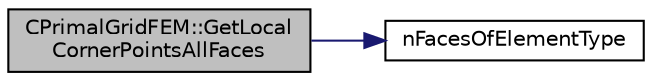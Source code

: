 digraph "CPrimalGridFEM::GetLocalCornerPointsAllFaces"
{
 // LATEX_PDF_SIZE
  edge [fontname="Helvetica",fontsize="10",labelfontname="Helvetica",labelfontsize="10"];
  node [fontname="Helvetica",fontsize="10",shape=record];
  rankdir="LR";
  Node1 [label="CPrimalGridFEM::GetLocal\lCornerPointsAllFaces",height=0.2,width=0.4,color="black", fillcolor="grey75", style="filled", fontcolor="black",tooltip="Static member function to get the local the corner points of all the faces of this element...."];
  Node1 -> Node2 [color="midnightblue",fontsize="10",style="solid",fontname="Helvetica"];
  Node2 [label="nFacesOfElementType",height=0.2,width=0.4,color="black", fillcolor="white", style="filled",URL="$option__structure_8hpp.html#aedf41dbeca365955b503af6c3475f13f",tooltip="Get the number of faces of the element."];
}
